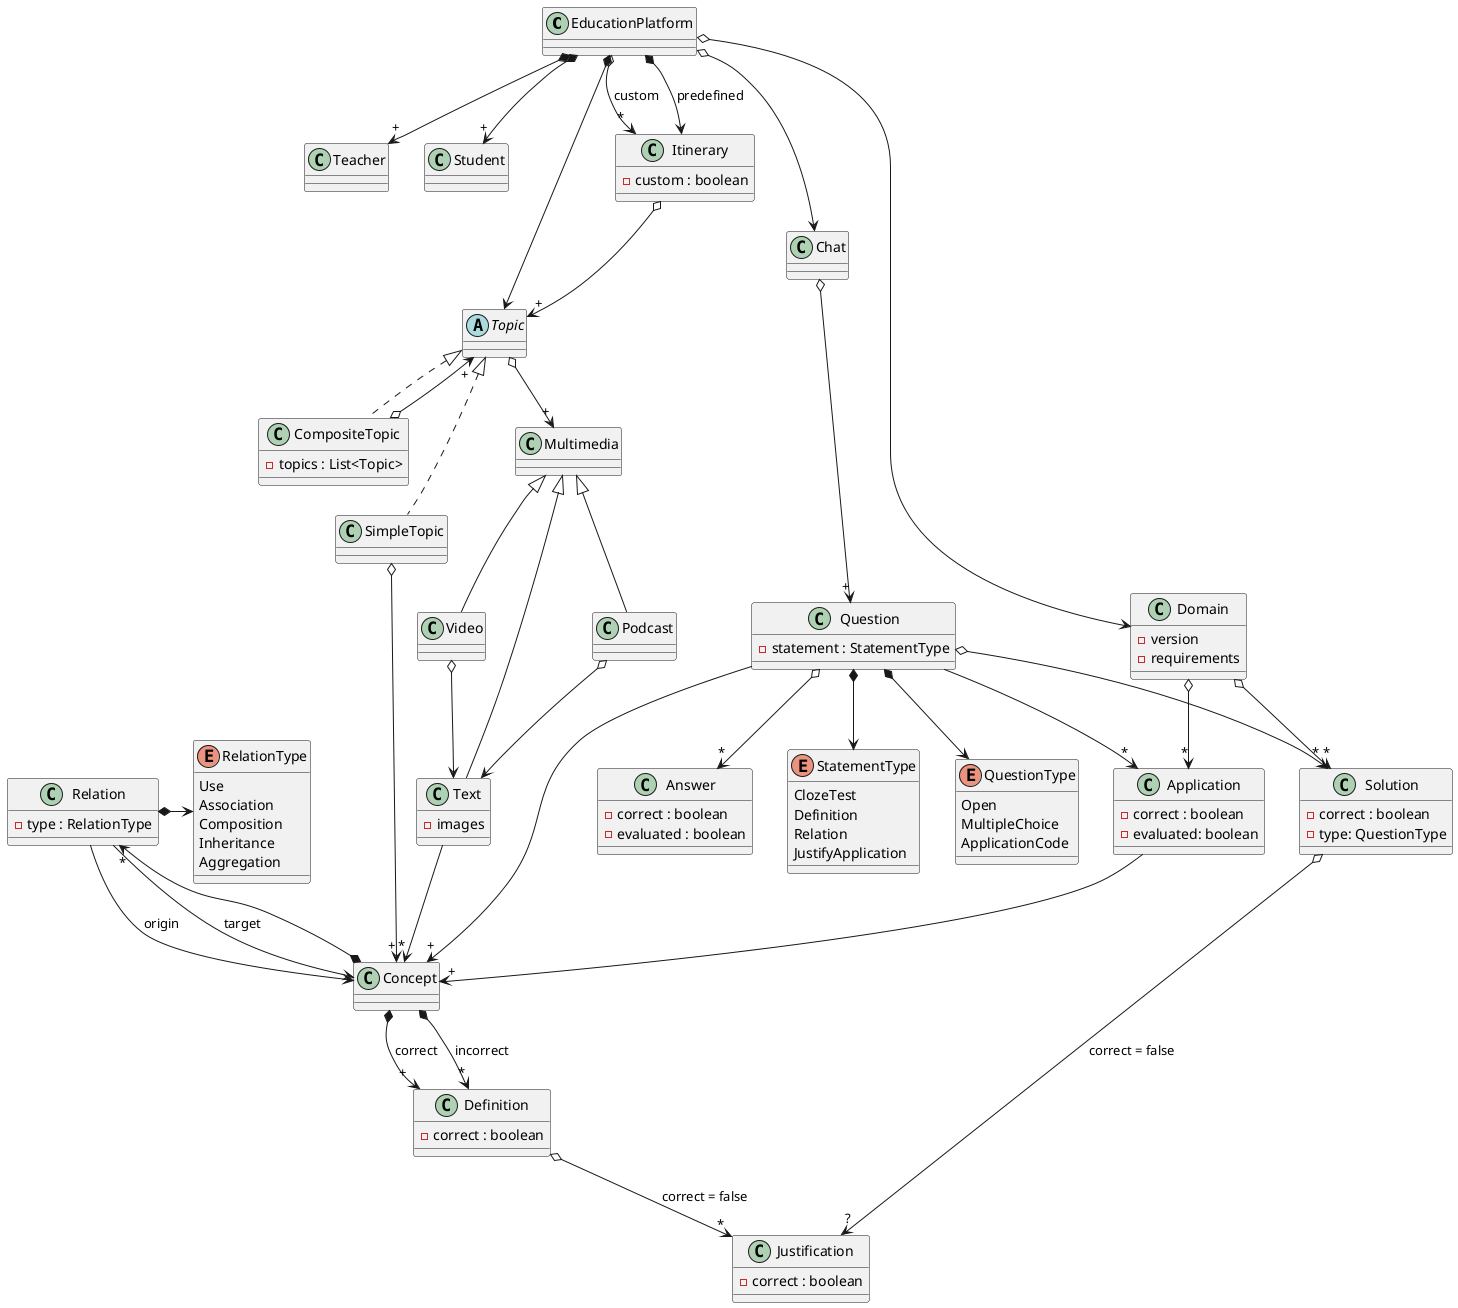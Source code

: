 @startuml EducationPlatformDomain

class EducationPlatform {

}
EducationPlatform *--> "+" Teacher
EducationPlatform *--> "+" Student
EducationPlatform *--> Topic
EducationPlatform *--> Itinerary : predefined
EducationPlatform o--> "*" Itinerary : custom
EducationPlatform o--> Chat
EducationPlatform o--> Domain

class Chat {

}
Chat o--> "+" Question

class Itinerary {
    - custom : boolean
}
Itinerary o--> "+" Topic

abstract Topic{
}
Topic <|.. CompositeTopic
Topic <|.. SimpleTopic
Topic o--> "+" Multimedia

class SimpleTopic{
}
SimpleTopic o--> "+" Concept

class CompositeTopic{
    - topics : List<Topic> 
}
CompositeTopic o--> "+" Topic

class Domain {
    - version
    - requirements
}
Domain o-->"*" Application
Domain o--> "*" Solution

class Application {
    - correct : boolean
    - evaluated: boolean
}
Application -->"+" Concept

class Question {
    - statement : StatementType
}
Question -->"+" Concept
Question -->"*" Application
Question o-->"*" Answer
Question *--> StatementType
Question o--> "*" Solution
Question *--> QuestionType

enum QuestionType {
    Open
    MultipleChoice
    ApplicationCode
}
enum StatementType {
    ClozeTest
    Definition
    Relation
    JustifyApplication
}


class Text {
    - images
}
Text -->"*" Concept

class Concept {
}
Concept *--> "+" Definition : correct
Concept *--> "*" Definition : incorrect
Concept *--> "*" Relation

class Definition {
    - correct : boolean
}

class Justification {
    - correct : boolean
}

class Multimedia {
}
Multimedia <|-- Podcast
Multimedia <|-- Video
Multimedia <|-- Text
Podcast o--> Text
Video o--> Text

class Solution{
    - correct : boolean
    - type: QuestionType 
}
Solution o--> "?" Justification : correct = false

class Answer {
    - correct : boolean
    - evaluated : boolean
}

class Relation {
    - type : RelationType
}
Relation --> Concept : origin
Relation --> Concept : target
Relation *-right-> RelationType

enum RelationType {
    Use
    Association
    Composition
    Inheritance
    Aggregation
} 

class Definition {

}
Definition o-->"*" Justification :correct = false

@enduml